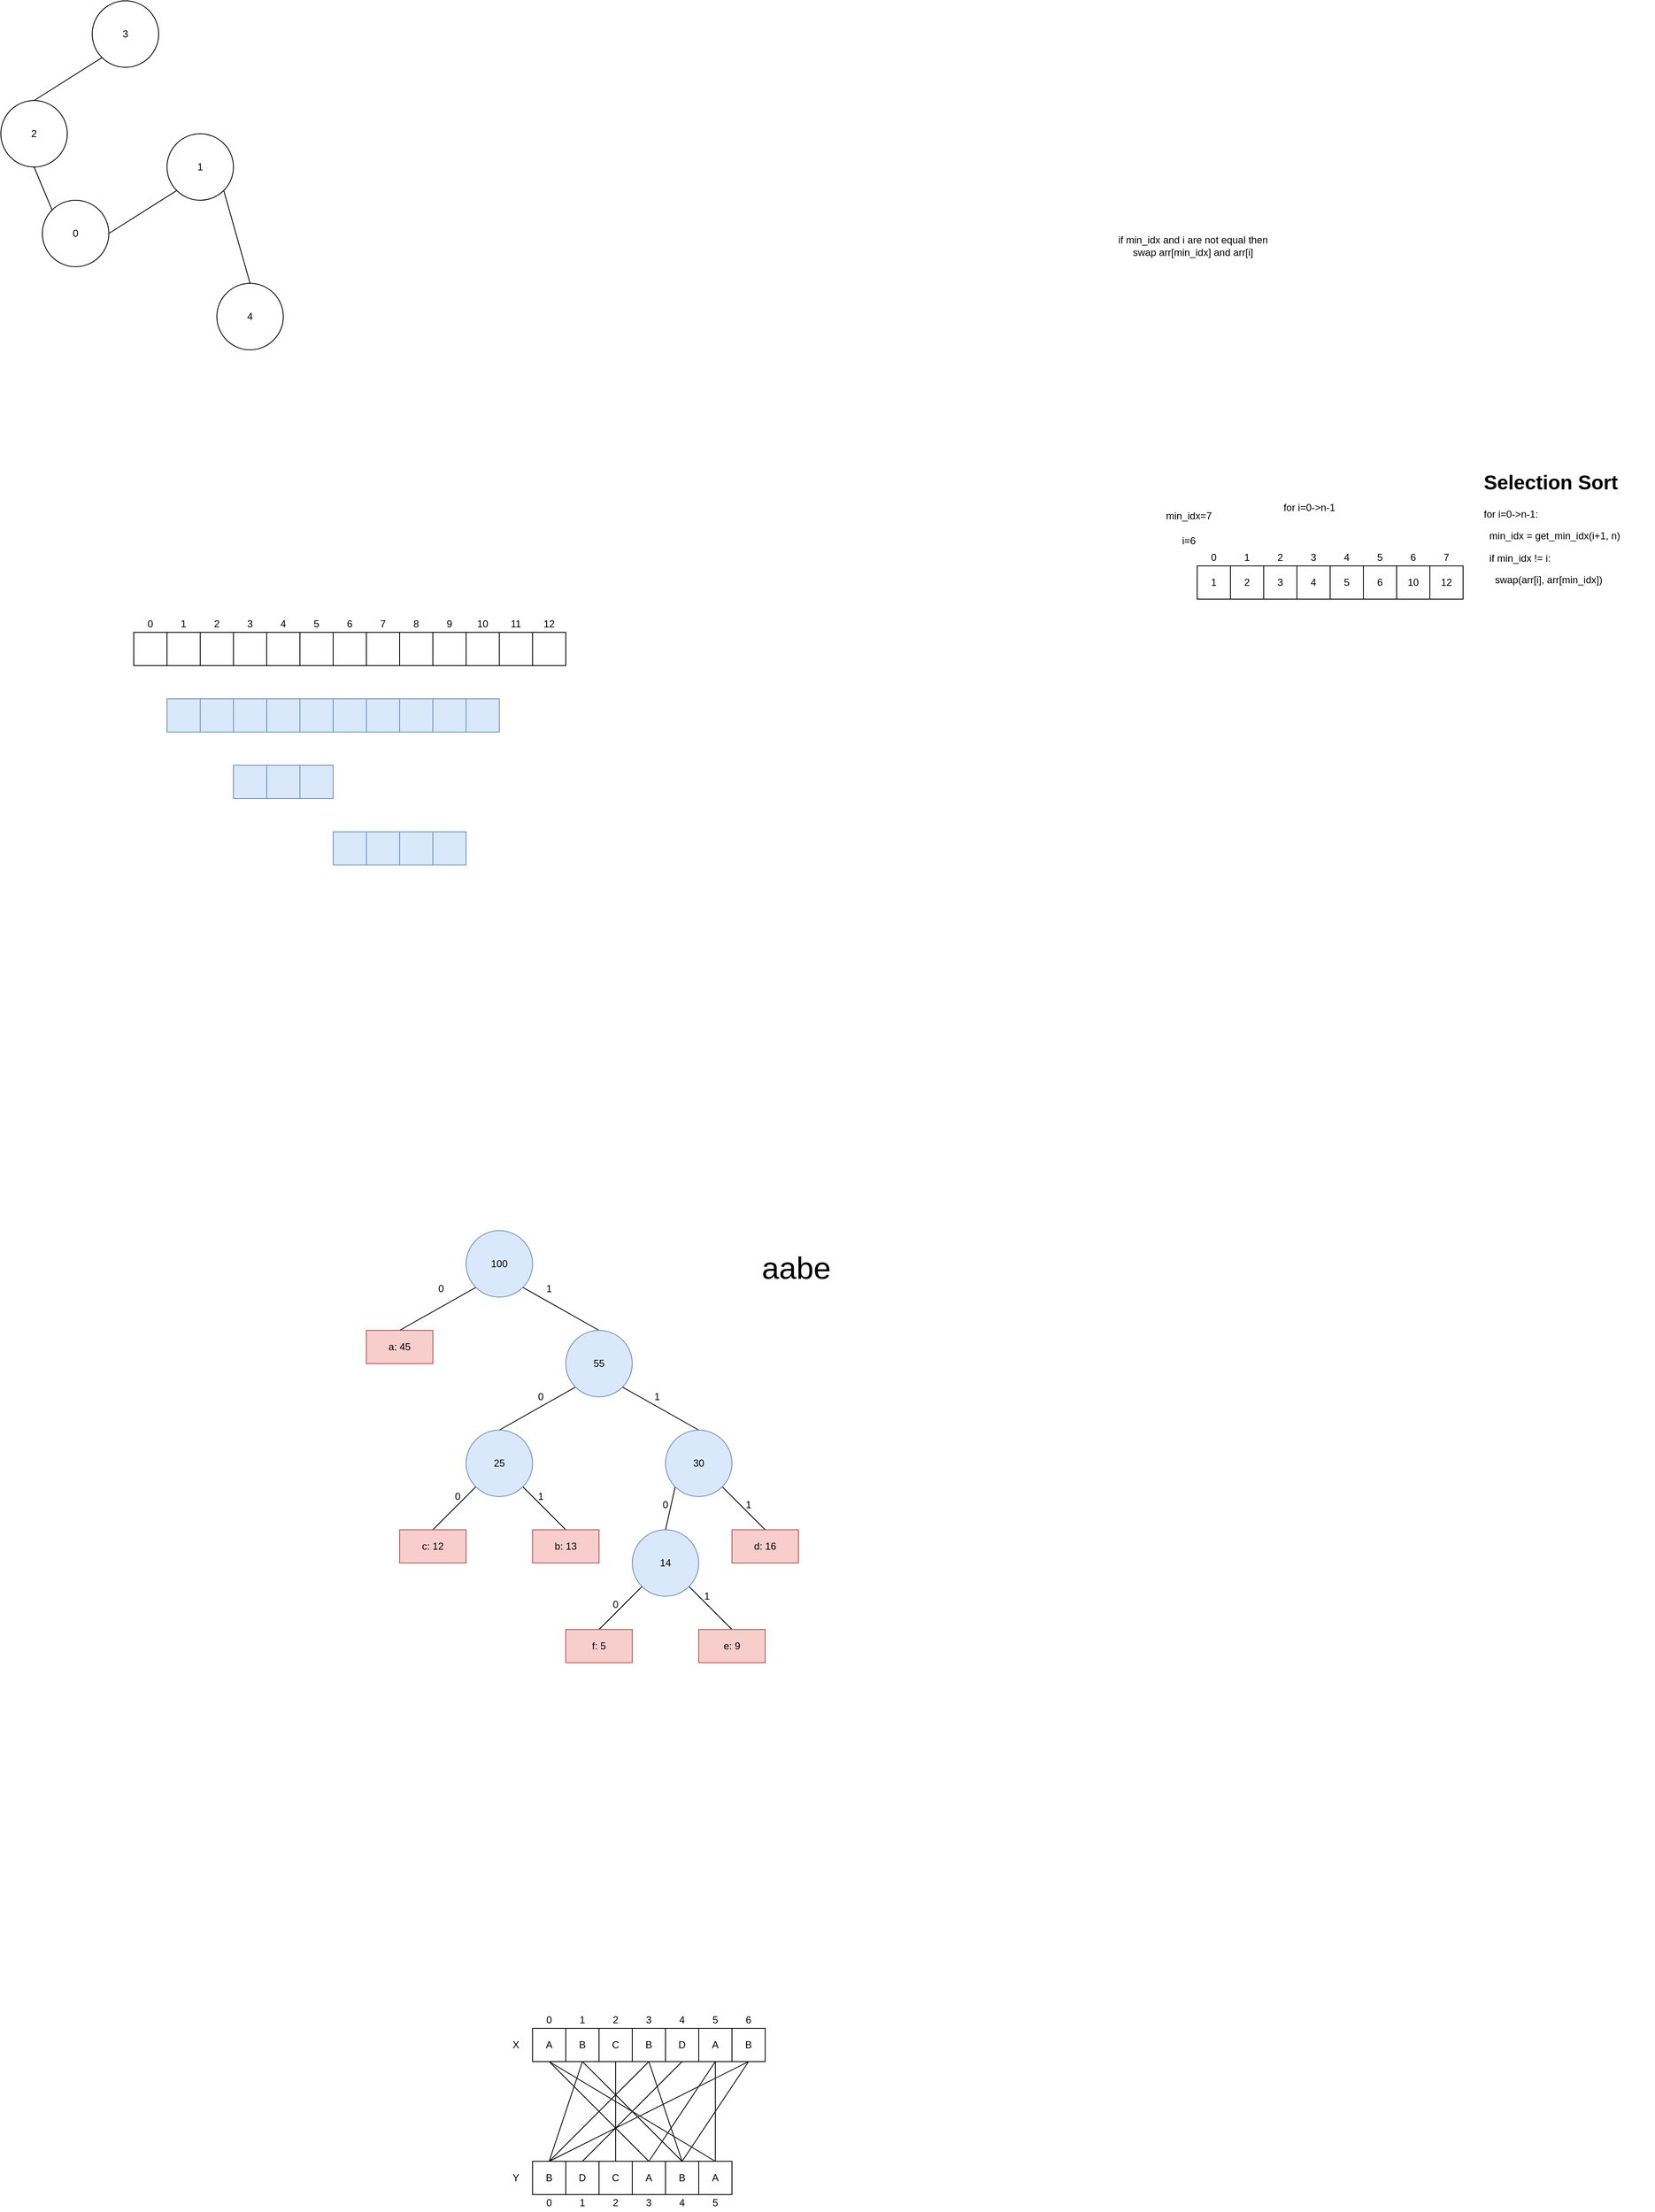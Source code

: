 <mxfile version="14.3.0" type="device"><diagram id="IIObhGJBzPjTPqbl0p1o" name="Page-1"><mxGraphModel dx="813" dy="483" grid="1" gridSize="10" guides="1" tooltips="1" connect="1" arrows="1" fold="1" page="0" pageScale="1" pageWidth="850" pageHeight="1100" math="0" shadow="0"><root><mxCell id="0"/><mxCell id="1" parent="0"/><mxCell id="vKCiuA-RUvJ-vBnEDfAv-6" style="rounded=0;orthogonalLoop=1;jettySize=auto;html=1;exitX=0;exitY=0;exitDx=0;exitDy=0;entryX=0.5;entryY=1;entryDx=0;entryDy=0;endArrow=none;endFill=0;" parent="1" source="vKCiuA-RUvJ-vBnEDfAv-1" target="vKCiuA-RUvJ-vBnEDfAv-3" edge="1"><mxGeometry relative="1" as="geometry"/></mxCell><mxCell id="vKCiuA-RUvJ-vBnEDfAv-8" style="edgeStyle=none;rounded=0;orthogonalLoop=1;jettySize=auto;html=1;exitX=1;exitY=0.5;exitDx=0;exitDy=0;entryX=0;entryY=1;entryDx=0;entryDy=0;endArrow=none;endFill=0;" parent="1" source="vKCiuA-RUvJ-vBnEDfAv-1" target="vKCiuA-RUvJ-vBnEDfAv-2" edge="1"><mxGeometry relative="1" as="geometry"/></mxCell><mxCell id="vKCiuA-RUvJ-vBnEDfAv-1" value="0" style="ellipse;whiteSpace=wrap;html=1;aspect=fixed;" parent="1" vertex="1"><mxGeometry x="290" y="360" width="80" height="80" as="geometry"/></mxCell><mxCell id="vKCiuA-RUvJ-vBnEDfAv-9" style="edgeStyle=none;rounded=0;orthogonalLoop=1;jettySize=auto;html=1;exitX=1;exitY=1;exitDx=0;exitDy=0;entryX=0.5;entryY=0;entryDx=0;entryDy=0;endArrow=none;endFill=0;" parent="1" source="vKCiuA-RUvJ-vBnEDfAv-2" target="vKCiuA-RUvJ-vBnEDfAv-5" edge="1"><mxGeometry relative="1" as="geometry"/></mxCell><mxCell id="vKCiuA-RUvJ-vBnEDfAv-2" value="1" style="ellipse;whiteSpace=wrap;html=1;aspect=fixed;" parent="1" vertex="1"><mxGeometry x="440" y="280" width="80" height="80" as="geometry"/></mxCell><mxCell id="vKCiuA-RUvJ-vBnEDfAv-7" style="edgeStyle=none;rounded=0;orthogonalLoop=1;jettySize=auto;html=1;exitX=0.5;exitY=0;exitDx=0;exitDy=0;entryX=0;entryY=1;entryDx=0;entryDy=0;endArrow=none;endFill=0;" parent="1" source="vKCiuA-RUvJ-vBnEDfAv-3" target="vKCiuA-RUvJ-vBnEDfAv-4" edge="1"><mxGeometry relative="1" as="geometry"/></mxCell><mxCell id="vKCiuA-RUvJ-vBnEDfAv-3" value="2" style="ellipse;whiteSpace=wrap;html=1;aspect=fixed;" parent="1" vertex="1"><mxGeometry x="240" y="240" width="80" height="80" as="geometry"/></mxCell><mxCell id="vKCiuA-RUvJ-vBnEDfAv-4" value="3" style="ellipse;whiteSpace=wrap;html=1;aspect=fixed;" parent="1" vertex="1"><mxGeometry x="350" y="120" width="80" height="80" as="geometry"/></mxCell><mxCell id="vKCiuA-RUvJ-vBnEDfAv-5" value="4" style="ellipse;whiteSpace=wrap;html=1;aspect=fixed;" parent="1" vertex="1"><mxGeometry x="500" y="460" width="80" height="80" as="geometry"/></mxCell><mxCell id="s7gVIh4-U93DGYNsaitU-1" value="" style="whiteSpace=wrap;html=1;aspect=fixed;" parent="1" vertex="1"><mxGeometry x="400" y="880" width="40" height="40" as="geometry"/></mxCell><mxCell id="s7gVIh4-U93DGYNsaitU-2" value="" style="whiteSpace=wrap;html=1;aspect=fixed;" parent="1" vertex="1"><mxGeometry x="440" y="880" width="40" height="40" as="geometry"/></mxCell><mxCell id="s7gVIh4-U93DGYNsaitU-3" value="" style="whiteSpace=wrap;html=1;aspect=fixed;" parent="1" vertex="1"><mxGeometry x="480" y="880" width="40" height="40" as="geometry"/></mxCell><mxCell id="s7gVIh4-U93DGYNsaitU-4" value="" style="whiteSpace=wrap;html=1;aspect=fixed;" parent="1" vertex="1"><mxGeometry x="520" y="880" width="40" height="40" as="geometry"/></mxCell><mxCell id="s7gVIh4-U93DGYNsaitU-5" value="" style="whiteSpace=wrap;html=1;aspect=fixed;" parent="1" vertex="1"><mxGeometry x="560" y="880" width="40" height="40" as="geometry"/></mxCell><mxCell id="s7gVIh4-U93DGYNsaitU-6" value="" style="whiteSpace=wrap;html=1;aspect=fixed;" parent="1" vertex="1"><mxGeometry x="600" y="880" width="40" height="40" as="geometry"/></mxCell><mxCell id="s7gVIh4-U93DGYNsaitU-7" value="" style="whiteSpace=wrap;html=1;aspect=fixed;" parent="1" vertex="1"><mxGeometry x="640" y="880" width="40" height="40" as="geometry"/></mxCell><mxCell id="s7gVIh4-U93DGYNsaitU-8" value="" style="whiteSpace=wrap;html=1;aspect=fixed;" parent="1" vertex="1"><mxGeometry x="680" y="880" width="40" height="40" as="geometry"/></mxCell><mxCell id="s7gVIh4-U93DGYNsaitU-9" value="" style="whiteSpace=wrap;html=1;aspect=fixed;" parent="1" vertex="1"><mxGeometry x="720" y="880" width="40" height="40" as="geometry"/></mxCell><mxCell id="s7gVIh4-U93DGYNsaitU-10" value="" style="whiteSpace=wrap;html=1;aspect=fixed;" parent="1" vertex="1"><mxGeometry x="760" y="880" width="40" height="40" as="geometry"/></mxCell><mxCell id="s7gVIh4-U93DGYNsaitU-11" value="" style="whiteSpace=wrap;html=1;aspect=fixed;" parent="1" vertex="1"><mxGeometry x="800" y="880" width="40" height="40" as="geometry"/></mxCell><mxCell id="s7gVIh4-U93DGYNsaitU-12" value="" style="whiteSpace=wrap;html=1;aspect=fixed;" parent="1" vertex="1"><mxGeometry x="840" y="880" width="40" height="40" as="geometry"/></mxCell><mxCell id="s7gVIh4-U93DGYNsaitU-13" value="" style="whiteSpace=wrap;html=1;aspect=fixed;" parent="1" vertex="1"><mxGeometry x="880" y="880" width="40" height="40" as="geometry"/></mxCell><mxCell id="s7gVIh4-U93DGYNsaitU-14" value="0" style="text;html=1;strokeColor=none;fillColor=none;align=center;verticalAlign=middle;whiteSpace=wrap;rounded=0;" parent="1" vertex="1"><mxGeometry x="400" y="860" width="40" height="20" as="geometry"/></mxCell><mxCell id="s7gVIh4-U93DGYNsaitU-16" value="1" style="text;html=1;strokeColor=none;fillColor=none;align=center;verticalAlign=middle;whiteSpace=wrap;rounded=0;" parent="1" vertex="1"><mxGeometry x="440" y="860" width="40" height="20" as="geometry"/></mxCell><mxCell id="s7gVIh4-U93DGYNsaitU-17" value="2" style="text;html=1;strokeColor=none;fillColor=none;align=center;verticalAlign=middle;whiteSpace=wrap;rounded=0;" parent="1" vertex="1"><mxGeometry x="480" y="860" width="40" height="20" as="geometry"/></mxCell><mxCell id="s7gVIh4-U93DGYNsaitU-18" value="3" style="text;html=1;strokeColor=none;fillColor=none;align=center;verticalAlign=middle;whiteSpace=wrap;rounded=0;" parent="1" vertex="1"><mxGeometry x="520" y="860" width="40" height="20" as="geometry"/></mxCell><mxCell id="s7gVIh4-U93DGYNsaitU-19" value="4" style="text;html=1;strokeColor=none;fillColor=none;align=center;verticalAlign=middle;whiteSpace=wrap;rounded=0;" parent="1" vertex="1"><mxGeometry x="560" y="860" width="40" height="20" as="geometry"/></mxCell><mxCell id="s7gVIh4-U93DGYNsaitU-20" value="5" style="text;html=1;strokeColor=none;fillColor=none;align=center;verticalAlign=middle;whiteSpace=wrap;rounded=0;" parent="1" vertex="1"><mxGeometry x="600" y="860" width="40" height="20" as="geometry"/></mxCell><mxCell id="s7gVIh4-U93DGYNsaitU-21" value="6" style="text;html=1;strokeColor=none;fillColor=none;align=center;verticalAlign=middle;whiteSpace=wrap;rounded=0;" parent="1" vertex="1"><mxGeometry x="640" y="860" width="40" height="20" as="geometry"/></mxCell><mxCell id="s7gVIh4-U93DGYNsaitU-22" value="7" style="text;html=1;strokeColor=none;fillColor=none;align=center;verticalAlign=middle;whiteSpace=wrap;rounded=0;" parent="1" vertex="1"><mxGeometry x="680" y="860" width="40" height="20" as="geometry"/></mxCell><mxCell id="s7gVIh4-U93DGYNsaitU-23" value="8" style="text;html=1;strokeColor=none;fillColor=none;align=center;verticalAlign=middle;whiteSpace=wrap;rounded=0;" parent="1" vertex="1"><mxGeometry x="720" y="860" width="40" height="20" as="geometry"/></mxCell><mxCell id="s7gVIh4-U93DGYNsaitU-24" value="9" style="text;html=1;strokeColor=none;fillColor=none;align=center;verticalAlign=middle;whiteSpace=wrap;rounded=0;" parent="1" vertex="1"><mxGeometry x="760" y="860" width="40" height="20" as="geometry"/></mxCell><mxCell id="s7gVIh4-U93DGYNsaitU-25" value="10" style="text;html=1;strokeColor=none;fillColor=none;align=center;verticalAlign=middle;whiteSpace=wrap;rounded=0;" parent="1" vertex="1"><mxGeometry x="800" y="860" width="40" height="20" as="geometry"/></mxCell><mxCell id="s7gVIh4-U93DGYNsaitU-26" value="11" style="text;html=1;strokeColor=none;fillColor=none;align=center;verticalAlign=middle;whiteSpace=wrap;rounded=0;" parent="1" vertex="1"><mxGeometry x="840" y="860" width="40" height="20" as="geometry"/></mxCell><mxCell id="s7gVIh4-U93DGYNsaitU-27" value="12" style="text;html=1;strokeColor=none;fillColor=none;align=center;verticalAlign=middle;whiteSpace=wrap;rounded=0;" parent="1" vertex="1"><mxGeometry x="880" y="860" width="40" height="20" as="geometry"/></mxCell><mxCell id="s7gVIh4-U93DGYNsaitU-62" value="" style="whiteSpace=wrap;html=1;aspect=fixed;fillColor=#dae8fc;strokeColor=#6c8ebf;" parent="1" vertex="1"><mxGeometry x="440" y="960" width="40" height="40" as="geometry"/></mxCell><mxCell id="s7gVIh4-U93DGYNsaitU-63" value="" style="whiteSpace=wrap;html=1;aspect=fixed;fillColor=#dae8fc;strokeColor=#6c8ebf;" parent="1" vertex="1"><mxGeometry x="480" y="960" width="40" height="40" as="geometry"/></mxCell><mxCell id="s7gVIh4-U93DGYNsaitU-64" value="" style="whiteSpace=wrap;html=1;aspect=fixed;fillColor=#dae8fc;strokeColor=#6c8ebf;" parent="1" vertex="1"><mxGeometry x="520" y="960" width="40" height="40" as="geometry"/></mxCell><mxCell id="s7gVIh4-U93DGYNsaitU-65" value="" style="whiteSpace=wrap;html=1;aspect=fixed;fillColor=#dae8fc;strokeColor=#6c8ebf;" parent="1" vertex="1"><mxGeometry x="560" y="960" width="40" height="40" as="geometry"/></mxCell><mxCell id="s7gVIh4-U93DGYNsaitU-66" value="" style="whiteSpace=wrap;html=1;aspect=fixed;fillColor=#dae8fc;strokeColor=#6c8ebf;" parent="1" vertex="1"><mxGeometry x="600" y="960" width="40" height="40" as="geometry"/></mxCell><mxCell id="s7gVIh4-U93DGYNsaitU-67" value="" style="whiteSpace=wrap;html=1;aspect=fixed;fillColor=#dae8fc;strokeColor=#6c8ebf;" parent="1" vertex="1"><mxGeometry x="640" y="960" width="40" height="40" as="geometry"/></mxCell><mxCell id="s7gVIh4-U93DGYNsaitU-68" value="" style="whiteSpace=wrap;html=1;aspect=fixed;fillColor=#dae8fc;strokeColor=#6c8ebf;" parent="1" vertex="1"><mxGeometry x="680" y="960" width="40" height="40" as="geometry"/></mxCell><mxCell id="s7gVIh4-U93DGYNsaitU-69" value="" style="whiteSpace=wrap;html=1;aspect=fixed;fillColor=#dae8fc;strokeColor=#6c8ebf;" parent="1" vertex="1"><mxGeometry x="720" y="960" width="40" height="40" as="geometry"/></mxCell><mxCell id="s7gVIh4-U93DGYNsaitU-70" value="" style="whiteSpace=wrap;html=1;aspect=fixed;fillColor=#dae8fc;strokeColor=#6c8ebf;" parent="1" vertex="1"><mxGeometry x="760" y="960" width="40" height="40" as="geometry"/></mxCell><mxCell id="s7gVIh4-U93DGYNsaitU-71" value="" style="whiteSpace=wrap;html=1;aspect=fixed;fillColor=#dae8fc;strokeColor=#6c8ebf;" parent="1" vertex="1"><mxGeometry x="800" y="960" width="40" height="40" as="geometry"/></mxCell><mxCell id="s7gVIh4-U93DGYNsaitU-72" value="" style="whiteSpace=wrap;html=1;aspect=fixed;fillColor=#dae8fc;strokeColor=#6c8ebf;" parent="1" vertex="1"><mxGeometry x="520" y="1040" width="40" height="40" as="geometry"/></mxCell><mxCell id="s7gVIh4-U93DGYNsaitU-73" value="" style="whiteSpace=wrap;html=1;aspect=fixed;fillColor=#dae8fc;strokeColor=#6c8ebf;" parent="1" vertex="1"><mxGeometry x="560" y="1040" width="40" height="40" as="geometry"/></mxCell><mxCell id="s7gVIh4-U93DGYNsaitU-74" value="" style="whiteSpace=wrap;html=1;aspect=fixed;fillColor=#dae8fc;strokeColor=#6c8ebf;" parent="1" vertex="1"><mxGeometry x="600" y="1040" width="40" height="40" as="geometry"/></mxCell><mxCell id="s7gVIh4-U93DGYNsaitU-75" value="" style="whiteSpace=wrap;html=1;aspect=fixed;fillColor=#dae8fc;strokeColor=#6c8ebf;" parent="1" vertex="1"><mxGeometry x="640" y="1120" width="40" height="40" as="geometry"/></mxCell><mxCell id="s7gVIh4-U93DGYNsaitU-76" value="" style="whiteSpace=wrap;html=1;aspect=fixed;fillColor=#dae8fc;strokeColor=#6c8ebf;" parent="1" vertex="1"><mxGeometry x="680" y="1120" width="40" height="40" as="geometry"/></mxCell><mxCell id="s7gVIh4-U93DGYNsaitU-77" value="" style="whiteSpace=wrap;html=1;aspect=fixed;fillColor=#dae8fc;strokeColor=#6c8ebf;" parent="1" vertex="1"><mxGeometry x="720" y="1120" width="40" height="40" as="geometry"/></mxCell><mxCell id="s7gVIh4-U93DGYNsaitU-78" value="" style="whiteSpace=wrap;html=1;aspect=fixed;fillColor=#dae8fc;strokeColor=#6c8ebf;" parent="1" vertex="1"><mxGeometry x="760" y="1120" width="40" height="40" as="geometry"/></mxCell><mxCell id="1kuKGkwAV-VN_ZSWpHFB-13" style="rounded=0;orthogonalLoop=1;jettySize=auto;html=1;exitX=0;exitY=1;exitDx=0;exitDy=0;entryX=0.5;entryY=0;entryDx=0;entryDy=0;endArrow=none;endFill=0;" parent="1" source="1kuKGkwAV-VN_ZSWpHFB-2" target="1kuKGkwAV-VN_ZSWpHFB-3" edge="1"><mxGeometry relative="1" as="geometry"/></mxCell><mxCell id="1kuKGkwAV-VN_ZSWpHFB-14" style="edgeStyle=none;rounded=0;orthogonalLoop=1;jettySize=auto;html=1;exitX=1;exitY=1;exitDx=0;exitDy=0;entryX=0.5;entryY=0;entryDx=0;entryDy=0;endArrow=none;endFill=0;" parent="1" source="1kuKGkwAV-VN_ZSWpHFB-2" target="1kuKGkwAV-VN_ZSWpHFB-4" edge="1"><mxGeometry relative="1" as="geometry"/></mxCell><mxCell id="1kuKGkwAV-VN_ZSWpHFB-2" value="100" style="ellipse;whiteSpace=wrap;html=1;aspect=fixed;fillColor=#dae8fc;strokeColor=#6c8ebf;" parent="1" vertex="1"><mxGeometry x="800" y="1600" width="80" height="80" as="geometry"/></mxCell><mxCell id="1kuKGkwAV-VN_ZSWpHFB-3" value="a: 45" style="rounded=0;whiteSpace=wrap;html=1;" parent="1" vertex="1"><mxGeometry x="680" y="1720" width="80" height="40" as="geometry"/></mxCell><mxCell id="1kuKGkwAV-VN_ZSWpHFB-15" style="edgeStyle=none;rounded=0;orthogonalLoop=1;jettySize=auto;html=1;exitX=0;exitY=1;exitDx=0;exitDy=0;entryX=0.5;entryY=0;entryDx=0;entryDy=0;endArrow=none;endFill=0;" parent="1" source="1kuKGkwAV-VN_ZSWpHFB-4" target="1kuKGkwAV-VN_ZSWpHFB-5" edge="1"><mxGeometry relative="1" as="geometry"/></mxCell><mxCell id="1kuKGkwAV-VN_ZSWpHFB-16" style="edgeStyle=none;rounded=0;orthogonalLoop=1;jettySize=auto;html=1;exitX=1;exitY=1;exitDx=0;exitDy=0;entryX=0.5;entryY=0;entryDx=0;entryDy=0;endArrow=none;endFill=0;" parent="1" source="1kuKGkwAV-VN_ZSWpHFB-4" target="1kuKGkwAV-VN_ZSWpHFB-6" edge="1"><mxGeometry relative="1" as="geometry"/></mxCell><mxCell id="1kuKGkwAV-VN_ZSWpHFB-4" value="55" style="ellipse;whiteSpace=wrap;html=1;aspect=fixed;fillColor=#dae8fc;strokeColor=#6c8ebf;" parent="1" vertex="1"><mxGeometry x="920" y="1720" width="80" height="80" as="geometry"/></mxCell><mxCell id="1kuKGkwAV-VN_ZSWpHFB-17" style="edgeStyle=none;rounded=0;orthogonalLoop=1;jettySize=auto;html=1;exitX=0;exitY=1;exitDx=0;exitDy=0;entryX=0.5;entryY=0;entryDx=0;entryDy=0;endArrow=none;endFill=0;" parent="1" source="1kuKGkwAV-VN_ZSWpHFB-5" target="1kuKGkwAV-VN_ZSWpHFB-7" edge="1"><mxGeometry relative="1" as="geometry"/></mxCell><mxCell id="1kuKGkwAV-VN_ZSWpHFB-18" style="edgeStyle=none;rounded=0;orthogonalLoop=1;jettySize=auto;html=1;exitX=1;exitY=1;exitDx=0;exitDy=0;entryX=0.5;entryY=0;entryDx=0;entryDy=0;endArrow=none;endFill=0;" parent="1" source="1kuKGkwAV-VN_ZSWpHFB-5" target="1kuKGkwAV-VN_ZSWpHFB-8" edge="1"><mxGeometry relative="1" as="geometry"/></mxCell><mxCell id="1kuKGkwAV-VN_ZSWpHFB-5" value="25" style="ellipse;whiteSpace=wrap;html=1;aspect=fixed;fillColor=#dae8fc;strokeColor=#6c8ebf;" parent="1" vertex="1"><mxGeometry x="800" y="1840" width="80" height="80" as="geometry"/></mxCell><mxCell id="1kuKGkwAV-VN_ZSWpHFB-19" style="edgeStyle=none;rounded=0;orthogonalLoop=1;jettySize=auto;html=1;exitX=0;exitY=1;exitDx=0;exitDy=0;entryX=0.5;entryY=0;entryDx=0;entryDy=0;endArrow=none;endFill=0;" parent="1" source="1kuKGkwAV-VN_ZSWpHFB-6" target="1kuKGkwAV-VN_ZSWpHFB-9" edge="1"><mxGeometry relative="1" as="geometry"/></mxCell><mxCell id="1kuKGkwAV-VN_ZSWpHFB-20" style="edgeStyle=none;rounded=0;orthogonalLoop=1;jettySize=auto;html=1;exitX=1;exitY=1;exitDx=0;exitDy=0;entryX=0.5;entryY=0;entryDx=0;entryDy=0;endArrow=none;endFill=0;" parent="1" source="1kuKGkwAV-VN_ZSWpHFB-6" target="1kuKGkwAV-VN_ZSWpHFB-10" edge="1"><mxGeometry relative="1" as="geometry"/></mxCell><mxCell id="1kuKGkwAV-VN_ZSWpHFB-6" value="30" style="ellipse;whiteSpace=wrap;html=1;aspect=fixed;fillColor=#dae8fc;strokeColor=#6c8ebf;" parent="1" vertex="1"><mxGeometry x="1040" y="1840" width="80" height="80" as="geometry"/></mxCell><mxCell id="1kuKGkwAV-VN_ZSWpHFB-7" value="c: 12" style="rounded=0;whiteSpace=wrap;html=1;" parent="1" vertex="1"><mxGeometry x="720" y="1960" width="80" height="40" as="geometry"/></mxCell><mxCell id="1kuKGkwAV-VN_ZSWpHFB-8" value="b: 13" style="rounded=0;whiteSpace=wrap;html=1;" parent="1" vertex="1"><mxGeometry x="880" y="1960" width="80" height="40" as="geometry"/></mxCell><mxCell id="1kuKGkwAV-VN_ZSWpHFB-21" style="edgeStyle=none;rounded=0;orthogonalLoop=1;jettySize=auto;html=1;exitX=0;exitY=1;exitDx=0;exitDy=0;entryX=0.5;entryY=0;entryDx=0;entryDy=0;endArrow=none;endFill=0;" parent="1" source="1kuKGkwAV-VN_ZSWpHFB-9" target="1kuKGkwAV-VN_ZSWpHFB-11" edge="1"><mxGeometry relative="1" as="geometry"/></mxCell><mxCell id="1kuKGkwAV-VN_ZSWpHFB-22" style="edgeStyle=none;rounded=0;orthogonalLoop=1;jettySize=auto;html=1;exitX=1;exitY=1;exitDx=0;exitDy=0;entryX=0.5;entryY=0;entryDx=0;entryDy=0;endArrow=none;endFill=0;" parent="1" source="1kuKGkwAV-VN_ZSWpHFB-9" target="1kuKGkwAV-VN_ZSWpHFB-12" edge="1"><mxGeometry relative="1" as="geometry"/></mxCell><mxCell id="1kuKGkwAV-VN_ZSWpHFB-9" value="14" style="ellipse;whiteSpace=wrap;html=1;aspect=fixed;fillColor=#dae8fc;strokeColor=#6c8ebf;" parent="1" vertex="1"><mxGeometry x="1000" y="1960" width="80" height="80" as="geometry"/></mxCell><mxCell id="1kuKGkwAV-VN_ZSWpHFB-10" value="d: 16" style="rounded=0;whiteSpace=wrap;html=1;fillColor=#f8cecc;strokeColor=#b85450;" parent="1" vertex="1"><mxGeometry x="1120" y="1960" width="80" height="40" as="geometry"/></mxCell><mxCell id="1kuKGkwAV-VN_ZSWpHFB-11" value="f: 5" style="rounded=0;whiteSpace=wrap;html=1;fillColor=#f8cecc;strokeColor=#b85450;" parent="1" vertex="1"><mxGeometry x="920" y="2080" width="80" height="40" as="geometry"/></mxCell><mxCell id="1kuKGkwAV-VN_ZSWpHFB-12" value="e: 9" style="rounded=0;whiteSpace=wrap;html=1;fillColor=#f8cecc;strokeColor=#b85450;" parent="1" vertex="1"><mxGeometry x="1080" y="2080" width="80" height="40" as="geometry"/></mxCell><mxCell id="1kuKGkwAV-VN_ZSWpHFB-23" value="0" style="text;html=1;strokeColor=none;fillColor=none;align=center;verticalAlign=middle;whiteSpace=wrap;rounded=0;" parent="1" vertex="1"><mxGeometry x="750" y="1660" width="40" height="20" as="geometry"/></mxCell><mxCell id="1kuKGkwAV-VN_ZSWpHFB-24" value="1" style="text;html=1;strokeColor=none;fillColor=none;align=center;verticalAlign=middle;whiteSpace=wrap;rounded=0;" parent="1" vertex="1"><mxGeometry x="880" y="1660" width="40" height="20" as="geometry"/></mxCell><mxCell id="1kuKGkwAV-VN_ZSWpHFB-25" value="0" style="text;html=1;strokeColor=none;fillColor=none;align=center;verticalAlign=middle;whiteSpace=wrap;rounded=0;" parent="1" vertex="1"><mxGeometry x="870" y="1790" width="40" height="20" as="geometry"/></mxCell><mxCell id="1kuKGkwAV-VN_ZSWpHFB-26" value="0" style="text;html=1;strokeColor=none;fillColor=none;align=center;verticalAlign=middle;whiteSpace=wrap;rounded=0;" parent="1" vertex="1"><mxGeometry x="770" y="1910" width="40" height="20" as="geometry"/></mxCell><mxCell id="1kuKGkwAV-VN_ZSWpHFB-28" value="0" style="text;html=1;strokeColor=none;fillColor=none;align=center;verticalAlign=middle;whiteSpace=wrap;rounded=0;" parent="1" vertex="1"><mxGeometry x="1020" y="1920" width="40" height="20" as="geometry"/></mxCell><mxCell id="1kuKGkwAV-VN_ZSWpHFB-29" value="0" style="text;html=1;strokeColor=none;fillColor=none;align=center;verticalAlign=middle;whiteSpace=wrap;rounded=0;" parent="1" vertex="1"><mxGeometry x="960" y="2040" width="40" height="20" as="geometry"/></mxCell><mxCell id="1kuKGkwAV-VN_ZSWpHFB-30" value="1" style="text;html=1;strokeColor=none;fillColor=none;align=center;verticalAlign=middle;whiteSpace=wrap;rounded=0;" parent="1" vertex="1"><mxGeometry x="870" y="1910" width="40" height="20" as="geometry"/></mxCell><mxCell id="1kuKGkwAV-VN_ZSWpHFB-31" value="1" style="text;html=1;strokeColor=none;fillColor=none;align=center;verticalAlign=middle;whiteSpace=wrap;rounded=0;" parent="1" vertex="1"><mxGeometry x="1010" y="1790" width="40" height="20" as="geometry"/></mxCell><mxCell id="1kuKGkwAV-VN_ZSWpHFB-32" value="1" style="text;html=1;strokeColor=none;fillColor=none;align=center;verticalAlign=middle;whiteSpace=wrap;rounded=0;" parent="1" vertex="1"><mxGeometry x="1120" y="1920" width="40" height="20" as="geometry"/></mxCell><mxCell id="1kuKGkwAV-VN_ZSWpHFB-33" value="1" style="text;html=1;strokeColor=none;fillColor=none;align=center;verticalAlign=middle;whiteSpace=wrap;rounded=0;" parent="1" vertex="1"><mxGeometry x="1070" y="2030" width="40" height="20" as="geometry"/></mxCell><mxCell id="1kuKGkwAV-VN_ZSWpHFB-34" value="&lt;font style=&quot;font-size: 37.333px&quot;&gt;aa&lt;span style=&quot;font-size: 28.0pt ; font-family: &amp;#34;arial&amp;#34; ; color: black&quot;&gt;be&lt;/span&gt;&lt;/font&gt;" style="text;html=1;strokeColor=none;fillColor=none;align=center;verticalAlign=middle;whiteSpace=wrap;rounded=0;" parent="1" vertex="1"><mxGeometry x="1105" y="1620" width="185" height="50" as="geometry"/></mxCell><mxCell id="1kuKGkwAV-VN_ZSWpHFB-35" value="a: 45" style="rounded=0;whiteSpace=wrap;html=1;fillColor=#f8cecc;strokeColor=#b85450;" parent="1" vertex="1"><mxGeometry x="680" y="1720" width="80" height="40" as="geometry"/></mxCell><mxCell id="1kuKGkwAV-VN_ZSWpHFB-36" value="c: 12" style="rounded=0;whiteSpace=wrap;html=1;fillColor=#f8cecc;strokeColor=#b85450;" parent="1" vertex="1"><mxGeometry x="720" y="1960" width="80" height="40" as="geometry"/></mxCell><mxCell id="1kuKGkwAV-VN_ZSWpHFB-37" value="b: 13" style="rounded=0;whiteSpace=wrap;html=1;fillColor=#f8cecc;strokeColor=#b85450;" parent="1" vertex="1"><mxGeometry x="880" y="1960" width="80" height="40" as="geometry"/></mxCell><mxCell id="pcXhQ8zsRY2KwoVLjWo9-29" style="rounded=0;orthogonalLoop=1;jettySize=auto;html=1;exitX=0.5;exitY=1;exitDx=0;exitDy=0;entryX=0.5;entryY=0;entryDx=0;entryDy=0;endArrow=none;endFill=0;" parent="1" source="pcXhQ8zsRY2KwoVLjWo9-1" target="pcXhQ8zsRY2KwoVLjWo9-18" edge="1"><mxGeometry relative="1" as="geometry"/></mxCell><mxCell id="pcXhQ8zsRY2KwoVLjWo9-30" style="edgeStyle=none;rounded=0;orthogonalLoop=1;jettySize=auto;html=1;exitX=0.5;exitY=1;exitDx=0;exitDy=0;entryX=0.5;entryY=0;entryDx=0;entryDy=0;endArrow=none;endFill=0;" parent="1" source="pcXhQ8zsRY2KwoVLjWo9-1" target="pcXhQ8zsRY2KwoVLjWo9-20" edge="1"><mxGeometry relative="1" as="geometry"/></mxCell><mxCell id="pcXhQ8zsRY2KwoVLjWo9-1" value="A" style="whiteSpace=wrap;html=1;aspect=fixed;" parent="1" vertex="1"><mxGeometry x="880" y="2560" width="40" height="40" as="geometry"/></mxCell><mxCell id="pcXhQ8zsRY2KwoVLjWo9-33" style="edgeStyle=none;rounded=0;orthogonalLoop=1;jettySize=auto;html=1;exitX=0.5;exitY=1;exitDx=0;exitDy=0;entryX=0.5;entryY=0;entryDx=0;entryDy=0;endArrow=none;endFill=0;" parent="1" source="pcXhQ8zsRY2KwoVLjWo9-2" target="pcXhQ8zsRY2KwoVLjWo9-15" edge="1"><mxGeometry relative="1" as="geometry"/></mxCell><mxCell id="pcXhQ8zsRY2KwoVLjWo9-34" style="edgeStyle=none;rounded=0;orthogonalLoop=1;jettySize=auto;html=1;exitX=0.5;exitY=1;exitDx=0;exitDy=0;entryX=0.5;entryY=0;entryDx=0;entryDy=0;endArrow=none;endFill=0;" parent="1" source="pcXhQ8zsRY2KwoVLjWo9-2" target="pcXhQ8zsRY2KwoVLjWo9-19" edge="1"><mxGeometry relative="1" as="geometry"/></mxCell><mxCell id="pcXhQ8zsRY2KwoVLjWo9-2" value="B" style="whiteSpace=wrap;html=1;aspect=fixed;" parent="1" vertex="1"><mxGeometry x="920" y="2560" width="40" height="40" as="geometry"/></mxCell><mxCell id="pcXhQ8zsRY2KwoVLjWo9-35" style="edgeStyle=none;rounded=0;orthogonalLoop=1;jettySize=auto;html=1;exitX=0.5;exitY=1;exitDx=0;exitDy=0;entryX=0.5;entryY=0;entryDx=0;entryDy=0;endArrow=none;endFill=0;" parent="1" source="pcXhQ8zsRY2KwoVLjWo9-3" target="pcXhQ8zsRY2KwoVLjWo9-17" edge="1"><mxGeometry relative="1" as="geometry"/></mxCell><mxCell id="pcXhQ8zsRY2KwoVLjWo9-3" value="C" style="whiteSpace=wrap;html=1;aspect=fixed;" parent="1" vertex="1"><mxGeometry x="960" y="2560" width="40" height="40" as="geometry"/></mxCell><mxCell id="pcXhQ8zsRY2KwoVLjWo9-36" style="edgeStyle=none;rounded=0;orthogonalLoop=1;jettySize=auto;html=1;exitX=0.5;exitY=1;exitDx=0;exitDy=0;entryX=0.5;entryY=0;entryDx=0;entryDy=0;endArrow=none;endFill=0;" parent="1" source="pcXhQ8zsRY2KwoVLjWo9-4" target="pcXhQ8zsRY2KwoVLjWo9-15" edge="1"><mxGeometry relative="1" as="geometry"/></mxCell><mxCell id="pcXhQ8zsRY2KwoVLjWo9-37" style="edgeStyle=none;rounded=0;orthogonalLoop=1;jettySize=auto;html=1;exitX=0.5;exitY=1;exitDx=0;exitDy=0;entryX=0.5;entryY=0;entryDx=0;entryDy=0;endArrow=none;endFill=0;" parent="1" source="pcXhQ8zsRY2KwoVLjWo9-4" target="pcXhQ8zsRY2KwoVLjWo9-19" edge="1"><mxGeometry relative="1" as="geometry"/></mxCell><mxCell id="pcXhQ8zsRY2KwoVLjWo9-4" value="B" style="whiteSpace=wrap;html=1;aspect=fixed;" parent="1" vertex="1"><mxGeometry x="1000" y="2560" width="40" height="40" as="geometry"/></mxCell><mxCell id="pcXhQ8zsRY2KwoVLjWo9-38" style="edgeStyle=none;rounded=0;orthogonalLoop=1;jettySize=auto;html=1;exitX=0.5;exitY=1;exitDx=0;exitDy=0;entryX=0.5;entryY=0;entryDx=0;entryDy=0;endArrow=none;endFill=0;" parent="1" source="pcXhQ8zsRY2KwoVLjWo9-5" target="pcXhQ8zsRY2KwoVLjWo9-16" edge="1"><mxGeometry relative="1" as="geometry"/></mxCell><mxCell id="pcXhQ8zsRY2KwoVLjWo9-5" value="D" style="whiteSpace=wrap;html=1;aspect=fixed;" parent="1" vertex="1"><mxGeometry x="1040" y="2560" width="40" height="40" as="geometry"/></mxCell><mxCell id="pcXhQ8zsRY2KwoVLjWo9-39" style="edgeStyle=none;rounded=0;orthogonalLoop=1;jettySize=auto;html=1;exitX=0.5;exitY=1;exitDx=0;exitDy=0;entryX=0.5;entryY=0;entryDx=0;entryDy=0;endArrow=none;endFill=0;" parent="1" source="pcXhQ8zsRY2KwoVLjWo9-6" target="pcXhQ8zsRY2KwoVLjWo9-18" edge="1"><mxGeometry relative="1" as="geometry"/></mxCell><mxCell id="pcXhQ8zsRY2KwoVLjWo9-40" style="edgeStyle=none;rounded=0;orthogonalLoop=1;jettySize=auto;html=1;exitX=0.5;exitY=1;exitDx=0;exitDy=0;entryX=0.5;entryY=0;entryDx=0;entryDy=0;endArrow=none;endFill=0;" parent="1" source="pcXhQ8zsRY2KwoVLjWo9-6" target="pcXhQ8zsRY2KwoVLjWo9-20" edge="1"><mxGeometry relative="1" as="geometry"/></mxCell><mxCell id="pcXhQ8zsRY2KwoVLjWo9-6" value="A" style="whiteSpace=wrap;html=1;aspect=fixed;" parent="1" vertex="1"><mxGeometry x="1080" y="2560" width="40" height="40" as="geometry"/></mxCell><mxCell id="pcXhQ8zsRY2KwoVLjWo9-41" style="edgeStyle=none;rounded=0;orthogonalLoop=1;jettySize=auto;html=1;exitX=0.5;exitY=1;exitDx=0;exitDy=0;entryX=0.5;entryY=0;entryDx=0;entryDy=0;endArrow=none;endFill=0;" parent="1" source="pcXhQ8zsRY2KwoVLjWo9-7" target="pcXhQ8zsRY2KwoVLjWo9-15" edge="1"><mxGeometry relative="1" as="geometry"/></mxCell><mxCell id="pcXhQ8zsRY2KwoVLjWo9-42" style="edgeStyle=none;rounded=0;orthogonalLoop=1;jettySize=auto;html=1;exitX=0.5;exitY=1;exitDx=0;exitDy=0;entryX=0.5;entryY=0;entryDx=0;entryDy=0;endArrow=none;endFill=0;" parent="1" source="pcXhQ8zsRY2KwoVLjWo9-7" target="pcXhQ8zsRY2KwoVLjWo9-19" edge="1"><mxGeometry relative="1" as="geometry"/></mxCell><mxCell id="pcXhQ8zsRY2KwoVLjWo9-7" value="B" style="whiteSpace=wrap;html=1;aspect=fixed;" parent="1" vertex="1"><mxGeometry x="1120" y="2560" width="40" height="40" as="geometry"/></mxCell><mxCell id="pcXhQ8zsRY2KwoVLjWo9-8" value="0" style="text;html=1;strokeColor=none;fillColor=none;align=center;verticalAlign=middle;whiteSpace=wrap;rounded=0;" parent="1" vertex="1"><mxGeometry x="880" y="2540" width="40" height="20" as="geometry"/></mxCell><mxCell id="pcXhQ8zsRY2KwoVLjWo9-9" value="1" style="text;html=1;strokeColor=none;fillColor=none;align=center;verticalAlign=middle;whiteSpace=wrap;rounded=0;" parent="1" vertex="1"><mxGeometry x="920" y="2540" width="40" height="20" as="geometry"/></mxCell><mxCell id="pcXhQ8zsRY2KwoVLjWo9-10" value="2" style="text;html=1;strokeColor=none;fillColor=none;align=center;verticalAlign=middle;whiteSpace=wrap;rounded=0;" parent="1" vertex="1"><mxGeometry x="960" y="2540" width="40" height="20" as="geometry"/></mxCell><mxCell id="pcXhQ8zsRY2KwoVLjWo9-11" value="3" style="text;html=1;strokeColor=none;fillColor=none;align=center;verticalAlign=middle;whiteSpace=wrap;rounded=0;" parent="1" vertex="1"><mxGeometry x="1000" y="2540" width="40" height="20" as="geometry"/></mxCell><mxCell id="pcXhQ8zsRY2KwoVLjWo9-12" value="4" style="text;html=1;strokeColor=none;fillColor=none;align=center;verticalAlign=middle;whiteSpace=wrap;rounded=0;" parent="1" vertex="1"><mxGeometry x="1040" y="2540" width="40" height="20" as="geometry"/></mxCell><mxCell id="pcXhQ8zsRY2KwoVLjWo9-13" value="5" style="text;html=1;strokeColor=none;fillColor=none;align=center;verticalAlign=middle;whiteSpace=wrap;rounded=0;" parent="1" vertex="1"><mxGeometry x="1080" y="2540" width="40" height="20" as="geometry"/></mxCell><mxCell id="pcXhQ8zsRY2KwoVLjWo9-14" value="6" style="text;html=1;strokeColor=none;fillColor=none;align=center;verticalAlign=middle;whiteSpace=wrap;rounded=0;" parent="1" vertex="1"><mxGeometry x="1120" y="2540" width="40" height="20" as="geometry"/></mxCell><mxCell id="pcXhQ8zsRY2KwoVLjWo9-15" value="B" style="whiteSpace=wrap;html=1;aspect=fixed;" parent="1" vertex="1"><mxGeometry x="880" y="2720" width="40" height="40" as="geometry"/></mxCell><mxCell id="pcXhQ8zsRY2KwoVLjWo9-16" value="D" style="whiteSpace=wrap;html=1;aspect=fixed;" parent="1" vertex="1"><mxGeometry x="920" y="2720" width="40" height="40" as="geometry"/></mxCell><mxCell id="pcXhQ8zsRY2KwoVLjWo9-17" value="C" style="whiteSpace=wrap;html=1;aspect=fixed;" parent="1" vertex="1"><mxGeometry x="960" y="2720" width="40" height="40" as="geometry"/></mxCell><mxCell id="pcXhQ8zsRY2KwoVLjWo9-18" value="A" style="whiteSpace=wrap;html=1;aspect=fixed;" parent="1" vertex="1"><mxGeometry x="1000" y="2720" width="40" height="40" as="geometry"/></mxCell><mxCell id="pcXhQ8zsRY2KwoVLjWo9-19" value="B" style="whiteSpace=wrap;html=1;aspect=fixed;" parent="1" vertex="1"><mxGeometry x="1040" y="2720" width="40" height="40" as="geometry"/></mxCell><mxCell id="pcXhQ8zsRY2KwoVLjWo9-20" value="A" style="whiteSpace=wrap;html=1;aspect=fixed;" parent="1" vertex="1"><mxGeometry x="1080" y="2720" width="40" height="40" as="geometry"/></mxCell><mxCell id="pcXhQ8zsRY2KwoVLjWo9-22" value="0" style="text;html=1;strokeColor=none;fillColor=none;align=center;verticalAlign=middle;whiteSpace=wrap;rounded=0;" parent="1" vertex="1"><mxGeometry x="880" y="2760" width="40" height="20" as="geometry"/></mxCell><mxCell id="pcXhQ8zsRY2KwoVLjWo9-23" value="1" style="text;html=1;strokeColor=none;fillColor=none;align=center;verticalAlign=middle;whiteSpace=wrap;rounded=0;" parent="1" vertex="1"><mxGeometry x="920" y="2760" width="40" height="20" as="geometry"/></mxCell><mxCell id="pcXhQ8zsRY2KwoVLjWo9-24" value="2" style="text;html=1;strokeColor=none;fillColor=none;align=center;verticalAlign=middle;whiteSpace=wrap;rounded=0;" parent="1" vertex="1"><mxGeometry x="960" y="2760" width="40" height="20" as="geometry"/></mxCell><mxCell id="pcXhQ8zsRY2KwoVLjWo9-25" value="3" style="text;html=1;strokeColor=none;fillColor=none;align=center;verticalAlign=middle;whiteSpace=wrap;rounded=0;" parent="1" vertex="1"><mxGeometry x="1000" y="2760" width="40" height="20" as="geometry"/></mxCell><mxCell id="pcXhQ8zsRY2KwoVLjWo9-26" value="4" style="text;html=1;strokeColor=none;fillColor=none;align=center;verticalAlign=middle;whiteSpace=wrap;rounded=0;" parent="1" vertex="1"><mxGeometry x="1040" y="2760" width="40" height="20" as="geometry"/></mxCell><mxCell id="pcXhQ8zsRY2KwoVLjWo9-27" value="5" style="text;html=1;strokeColor=none;fillColor=none;align=center;verticalAlign=middle;whiteSpace=wrap;rounded=0;" parent="1" vertex="1"><mxGeometry x="1080" y="2760" width="40" height="20" as="geometry"/></mxCell><mxCell id="pcXhQ8zsRY2KwoVLjWo9-31" value="X" style="text;html=1;strokeColor=none;fillColor=none;align=center;verticalAlign=middle;whiteSpace=wrap;rounded=0;" parent="1" vertex="1"><mxGeometry x="840" y="2570" width="40" height="20" as="geometry"/></mxCell><mxCell id="pcXhQ8zsRY2KwoVLjWo9-32" value="Y" style="text;html=1;strokeColor=none;fillColor=none;align=center;verticalAlign=middle;whiteSpace=wrap;rounded=0;" parent="1" vertex="1"><mxGeometry x="840" y="2730" width="40" height="20" as="geometry"/></mxCell><mxCell id="gO5BBI6CHYJjVp8rbEdG-1" value="12" style="whiteSpace=wrap;html=1;aspect=fixed;" parent="1" vertex="1"><mxGeometry x="1960" y="800" width="40" height="40" as="geometry"/></mxCell><mxCell id="gO5BBI6CHYJjVp8rbEdG-2" value="10" style="whiteSpace=wrap;html=1;aspect=fixed;" parent="1" vertex="1"><mxGeometry x="1920" y="800" width="40" height="40" as="geometry"/></mxCell><mxCell id="gO5BBI6CHYJjVp8rbEdG-3" value="3" style="whiteSpace=wrap;html=1;aspect=fixed;" parent="1" vertex="1"><mxGeometry x="1760" y="800" width="40" height="40" as="geometry"/></mxCell><mxCell id="gO5BBI6CHYJjVp8rbEdG-4" value="2" style="whiteSpace=wrap;html=1;aspect=fixed;" parent="1" vertex="1"><mxGeometry x="1720" y="800" width="40" height="40" as="geometry"/></mxCell><mxCell id="gO5BBI6CHYJjVp8rbEdG-5" value="4" style="whiteSpace=wrap;html=1;aspect=fixed;" parent="1" vertex="1"><mxGeometry x="1800" y="800" width="40" height="40" as="geometry"/></mxCell><mxCell id="gO5BBI6CHYJjVp8rbEdG-6" value="0" style="text;html=1;strokeColor=none;fillColor=none;align=center;verticalAlign=middle;whiteSpace=wrap;rounded=0;" parent="1" vertex="1"><mxGeometry x="1680" y="780" width="40" height="20" as="geometry"/></mxCell><mxCell id="gO5BBI6CHYJjVp8rbEdG-7" value="1" style="text;html=1;strokeColor=none;fillColor=none;align=center;verticalAlign=middle;whiteSpace=wrap;rounded=0;" parent="1" vertex="1"><mxGeometry x="1720" y="780" width="40" height="20" as="geometry"/></mxCell><mxCell id="gO5BBI6CHYJjVp8rbEdG-8" value="2" style="text;html=1;strokeColor=none;fillColor=none;align=center;verticalAlign=middle;whiteSpace=wrap;rounded=0;" parent="1" vertex="1"><mxGeometry x="1760" y="780" width="40" height="20" as="geometry"/></mxCell><mxCell id="gO5BBI6CHYJjVp8rbEdG-9" value="3" style="text;html=1;strokeColor=none;fillColor=none;align=center;verticalAlign=middle;whiteSpace=wrap;rounded=0;" parent="1" vertex="1"><mxGeometry x="1800" y="780" width="40" height="20" as="geometry"/></mxCell><mxCell id="gO5BBI6CHYJjVp8rbEdG-10" value="4" style="text;html=1;strokeColor=none;fillColor=none;align=center;verticalAlign=middle;whiteSpace=wrap;rounded=0;" parent="1" vertex="1"><mxGeometry x="1840" y="780" width="40" height="20" as="geometry"/></mxCell><mxCell id="gO5BBI6CHYJjVp8rbEdG-12" value="min_idx=7" style="text;html=1;strokeColor=none;fillColor=none;align=center;verticalAlign=middle;whiteSpace=wrap;rounded=0;" parent="1" vertex="1"><mxGeometry x="1640" y="730" width="60" height="20" as="geometry"/></mxCell><mxCell id="YMwhEQuyHaWyogJtsMwn-1" value="i=6" style="text;html=1;strokeColor=none;fillColor=none;align=center;verticalAlign=middle;whiteSpace=wrap;rounded=0;" parent="1" vertex="1"><mxGeometry x="1640" y="760" width="60" height="20" as="geometry"/></mxCell><mxCell id="YMwhEQuyHaWyogJtsMwn-2" value="if min_idx and i are not equal then swap arr[min_idx] and arr[i]" style="text;html=1;strokeColor=none;fillColor=none;align=center;verticalAlign=middle;whiteSpace=wrap;rounded=0;" parent="1" vertex="1"><mxGeometry x="1580" y="400" width="190" height="30" as="geometry"/></mxCell><mxCell id="YMwhEQuyHaWyogJtsMwn-3" value="for i=0-&amp;gt;n-1" style="text;html=1;strokeColor=none;fillColor=none;align=center;verticalAlign=middle;whiteSpace=wrap;rounded=0;" parent="1" vertex="1"><mxGeometry x="1770" y="720" width="90" height="20" as="geometry"/></mxCell><mxCell id="YMwhEQuyHaWyogJtsMwn-4" value="&lt;h1&gt;Selection Sort&lt;/h1&gt;&lt;p&gt;for i=0-&amp;gt;n-1:&lt;/p&gt;&lt;p&gt;&amp;nbsp; min_idx = get_min_idx(i+1, n)&lt;/p&gt;&lt;p&gt;&amp;nbsp; if min_idx != i:&lt;/p&gt;&lt;p&gt;&amp;nbsp; &amp;nbsp; swap(arr[i], arr[min_idx])&lt;/p&gt;" style="text;html=1;strokeColor=none;fillColor=none;spacing=5;spacingTop=-20;whiteSpace=wrap;overflow=hidden;rounded=0;" parent="1" vertex="1"><mxGeometry x="2020" y="680" width="210" height="180" as="geometry"/></mxCell><mxCell id="-Gj1zGiCV8i1ZlvoCfbb-1" value="6" style="whiteSpace=wrap;html=1;aspect=fixed;" vertex="1" parent="1"><mxGeometry x="1880" y="800" width="40" height="40" as="geometry"/></mxCell><mxCell id="-Gj1zGiCV8i1ZlvoCfbb-2" value="5" style="whiteSpace=wrap;html=1;aspect=fixed;" vertex="1" parent="1"><mxGeometry x="1840" y="800" width="40" height="40" as="geometry"/></mxCell><mxCell id="-Gj1zGiCV8i1ZlvoCfbb-3" value="1" style="whiteSpace=wrap;html=1;aspect=fixed;" vertex="1" parent="1"><mxGeometry x="1680" y="800" width="40" height="40" as="geometry"/></mxCell><mxCell id="-Gj1zGiCV8i1ZlvoCfbb-4" value="5" style="text;html=1;strokeColor=none;fillColor=none;align=center;verticalAlign=middle;whiteSpace=wrap;rounded=0;" vertex="1" parent="1"><mxGeometry x="1880" y="780" width="40" height="20" as="geometry"/></mxCell><mxCell id="-Gj1zGiCV8i1ZlvoCfbb-5" value="6" style="text;html=1;strokeColor=none;fillColor=none;align=center;verticalAlign=middle;whiteSpace=wrap;rounded=0;" vertex="1" parent="1"><mxGeometry x="1920" y="780" width="40" height="20" as="geometry"/></mxCell><mxCell id="-Gj1zGiCV8i1ZlvoCfbb-6" value="7" style="text;html=1;strokeColor=none;fillColor=none;align=center;verticalAlign=middle;whiteSpace=wrap;rounded=0;" vertex="1" parent="1"><mxGeometry x="1960" y="780" width="40" height="20" as="geometry"/></mxCell></root></mxGraphModel></diagram></mxfile>